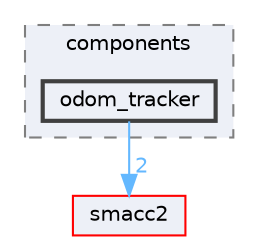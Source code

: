 digraph "smacc2_client_library/nav2z_client/nav2z_client/include/nav2z_client/components/odom_tracker"
{
 // LATEX_PDF_SIZE
  bgcolor="transparent";
  edge [fontname=Helvetica,fontsize=10,labelfontname=Helvetica,labelfontsize=10];
  node [fontname=Helvetica,fontsize=10,shape=box,height=0.2,width=0.4];
  compound=true
  subgraph clusterdir_bbb373c5cd8b9aae828d2b9e77bec68a {
    graph [ bgcolor="#edf0f7", pencolor="grey50", label="components", fontname=Helvetica,fontsize=10 style="filled,dashed", URL="dir_bbb373c5cd8b9aae828d2b9e77bec68a.html",tooltip=""]
  dir_6bd88cc5452b0f6b4bb4db97c203bfbc [label="odom_tracker", fillcolor="#edf0f7", color="grey25", style="filled,bold", URL="dir_6bd88cc5452b0f6b4bb4db97c203bfbc.html",tooltip=""];
  }
  dir_ce4c19d6108cf5285f3105ec9cd73bf1 [label="smacc2", fillcolor="#edf0f7", color="red", style="filled", URL="dir_ce4c19d6108cf5285f3105ec9cd73bf1.html",tooltip=""];
  dir_6bd88cc5452b0f6b4bb4db97c203bfbc->dir_ce4c19d6108cf5285f3105ec9cd73bf1 [headlabel="2", labeldistance=1.5 headhref="dir_000083_000100.html" color="steelblue1" fontcolor="steelblue1"];
}
